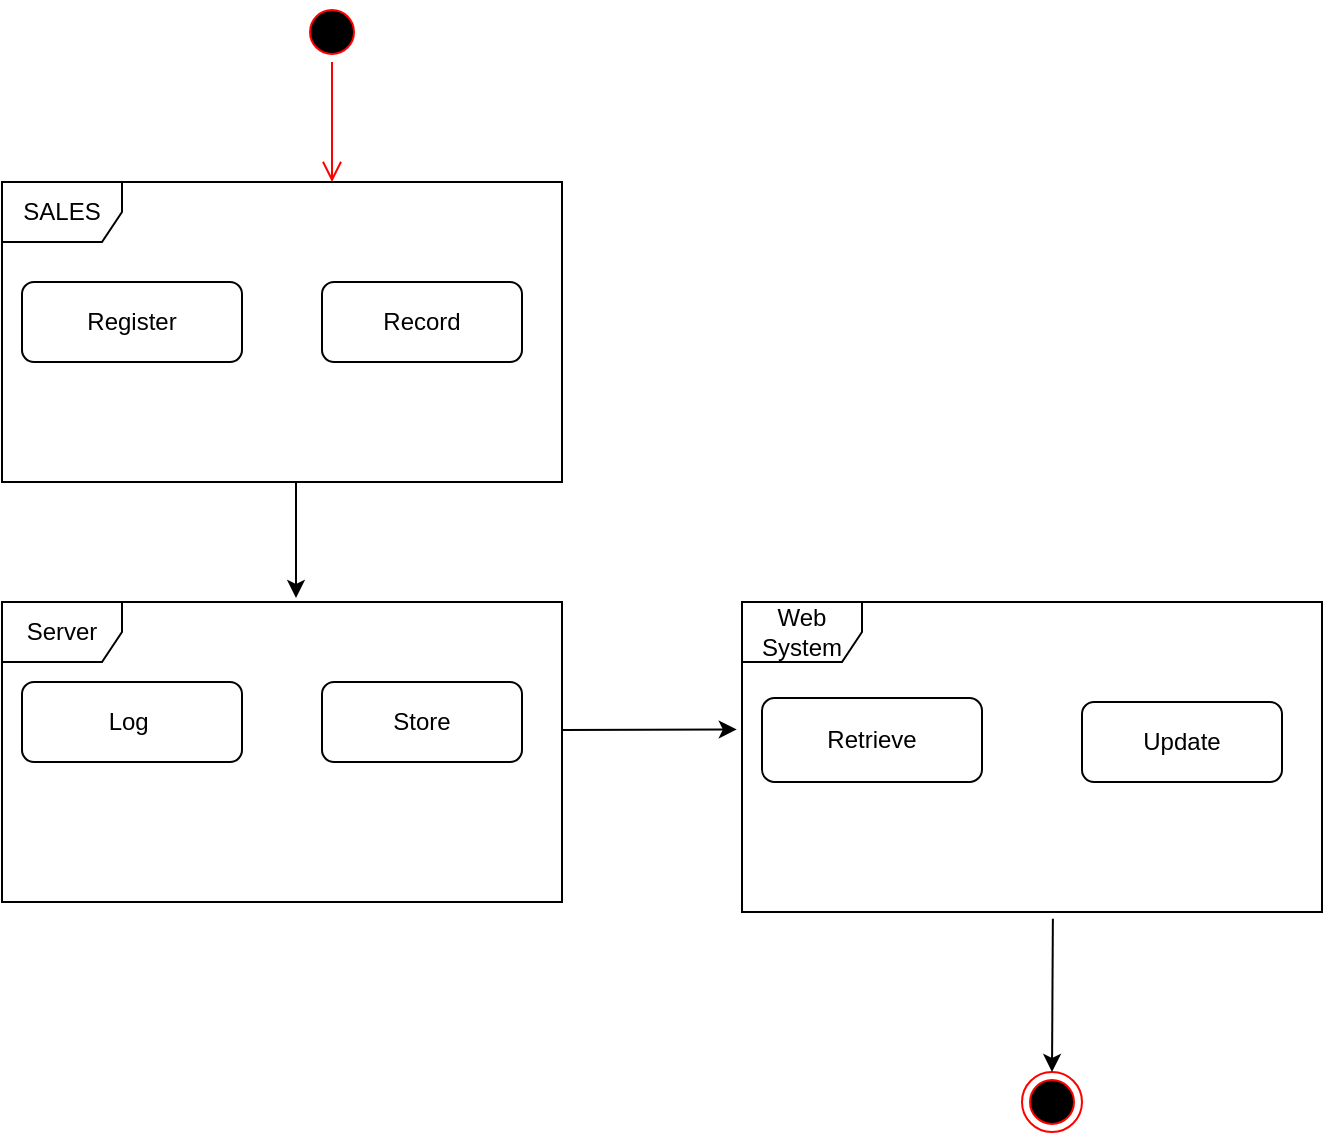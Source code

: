 <mxfile version="13.7.5" type="github">
  <diagram id="jld6RNWOGTqmRXc6A2T5" name="Page-1">
    <mxGraphModel dx="782" dy="420" grid="1" gridSize="10" guides="1" tooltips="1" connect="1" arrows="1" fold="1" page="1" pageScale="1" pageWidth="850" pageHeight="1100" math="0" shadow="0">
      <root>
        <mxCell id="0" />
        <mxCell id="1" parent="0" />
        <mxCell id="CHvs-45A7LZiMEd0a8AE-1" value="SALES" style="shape=umlFrame;whiteSpace=wrap;html=1;" parent="1" vertex="1">
          <mxGeometry x="120" y="90" width="280" height="150" as="geometry" />
        </mxCell>
        <mxCell id="CHvs-45A7LZiMEd0a8AE-2" value="Register" style="rounded=1;whiteSpace=wrap;html=1;" parent="1" vertex="1">
          <mxGeometry x="130" y="140" width="110" height="40" as="geometry" />
        </mxCell>
        <mxCell id="CHvs-45A7LZiMEd0a8AE-3" value="Record" style="rounded=1;whiteSpace=wrap;html=1;" parent="1" vertex="1">
          <mxGeometry x="280" y="140" width="100" height="40" as="geometry" />
        </mxCell>
        <mxCell id="CHvs-45A7LZiMEd0a8AE-5" value="Server" style="shape=umlFrame;whiteSpace=wrap;html=1;" parent="1" vertex="1">
          <mxGeometry x="120" y="300" width="280" height="150" as="geometry" />
        </mxCell>
        <mxCell id="CHvs-45A7LZiMEd0a8AE-6" value="Log&amp;nbsp;" style="rounded=1;whiteSpace=wrap;html=1;" parent="1" vertex="1">
          <mxGeometry x="130" y="340" width="110" height="40" as="geometry" />
        </mxCell>
        <mxCell id="CHvs-45A7LZiMEd0a8AE-7" value="Store" style="rounded=1;whiteSpace=wrap;html=1;" parent="1" vertex="1">
          <mxGeometry x="280" y="340" width="100" height="40" as="geometry" />
        </mxCell>
        <mxCell id="CHvs-45A7LZiMEd0a8AE-9" value="Web System" style="shape=umlFrame;whiteSpace=wrap;html=1;" parent="1" vertex="1">
          <mxGeometry x="490" y="300" width="290" height="155" as="geometry" />
        </mxCell>
        <mxCell id="CHvs-45A7LZiMEd0a8AE-10" value="" style="ellipse;html=1;shape=startState;fillColor=#000000;strokeColor=#ff0000;" parent="1" vertex="1">
          <mxGeometry x="270" width="30" height="30" as="geometry" />
        </mxCell>
        <mxCell id="CHvs-45A7LZiMEd0a8AE-11" value="" style="edgeStyle=orthogonalEdgeStyle;html=1;verticalAlign=bottom;endArrow=open;endSize=8;strokeColor=#ff0000;" parent="1" source="CHvs-45A7LZiMEd0a8AE-10" edge="1">
          <mxGeometry relative="1" as="geometry">
            <mxPoint x="285" y="90" as="targetPoint" />
          </mxGeometry>
        </mxCell>
        <mxCell id="CHvs-45A7LZiMEd0a8AE-12" value="" style="endArrow=classic;html=1;" parent="1" edge="1">
          <mxGeometry width="50" height="50" relative="1" as="geometry">
            <mxPoint x="267" y="240" as="sourcePoint" />
            <mxPoint x="267" y="298" as="targetPoint" />
          </mxGeometry>
        </mxCell>
        <mxCell id="CHvs-45A7LZiMEd0a8AE-14" value="" style="endArrow=classic;html=1;entryX=-0.009;entryY=0.411;entryDx=0;entryDy=0;entryPerimeter=0;" parent="1" target="CHvs-45A7LZiMEd0a8AE-9" edge="1">
          <mxGeometry width="50" height="50" relative="1" as="geometry">
            <mxPoint x="400" y="364" as="sourcePoint" />
            <mxPoint x="430" y="240" as="targetPoint" />
            <Array as="points" />
          </mxGeometry>
        </mxCell>
        <mxCell id="CHvs-45A7LZiMEd0a8AE-16" value="Retrieve" style="rounded=1;whiteSpace=wrap;html=1;" parent="1" vertex="1">
          <mxGeometry x="500" y="348" width="110" height="42" as="geometry" />
        </mxCell>
        <mxCell id="CHvs-45A7LZiMEd0a8AE-17" value="Update" style="rounded=1;whiteSpace=wrap;html=1;" parent="1" vertex="1">
          <mxGeometry x="660" y="350" width="100" height="40" as="geometry" />
        </mxCell>
        <mxCell id="u3PpeyXlIMMHZtkCd72c-2" value="" style="ellipse;html=1;shape=endState;fillColor=#000000;strokeColor=#ff0000;" vertex="1" parent="1">
          <mxGeometry x="630" y="535" width="30" height="30" as="geometry" />
        </mxCell>
        <mxCell id="u3PpeyXlIMMHZtkCd72c-3" value="" style="endArrow=classic;html=1;exitX=0.536;exitY=1.022;exitDx=0;exitDy=0;exitPerimeter=0;entryX=0.5;entryY=0;entryDx=0;entryDy=0;" edge="1" parent="1" source="CHvs-45A7LZiMEd0a8AE-9" target="u3PpeyXlIMMHZtkCd72c-2">
          <mxGeometry width="50" height="50" relative="1" as="geometry">
            <mxPoint x="380" y="550" as="sourcePoint" />
            <mxPoint x="460" y="600" as="targetPoint" />
          </mxGeometry>
        </mxCell>
      </root>
    </mxGraphModel>
  </diagram>
</mxfile>
